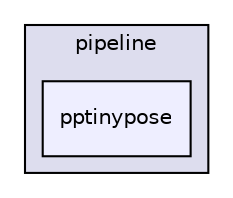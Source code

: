 digraph "/build/FastDeploy/fastdeploy/pipeline/pptinypose" {
  compound=true
  node [ fontsize="10", fontname="Helvetica"];
  edge [ labelfontsize="10", labelfontname="Helvetica"];
  subgraph clusterdir_b3f505654c3c5856703a11ce2dd17441 {
    graph [ bgcolor="#ddddee", pencolor="black", label="pipeline" fontname="Helvetica", fontsize="10", URL="dir_b3f505654c3c5856703a11ce2dd17441.html"]
  dir_a35043ed9730a487d23a18b247727af4 [shape=box, label="pptinypose", style="filled", fillcolor="#eeeeff", pencolor="black", URL="dir_a35043ed9730a487d23a18b247727af4.html"];
  }
}
